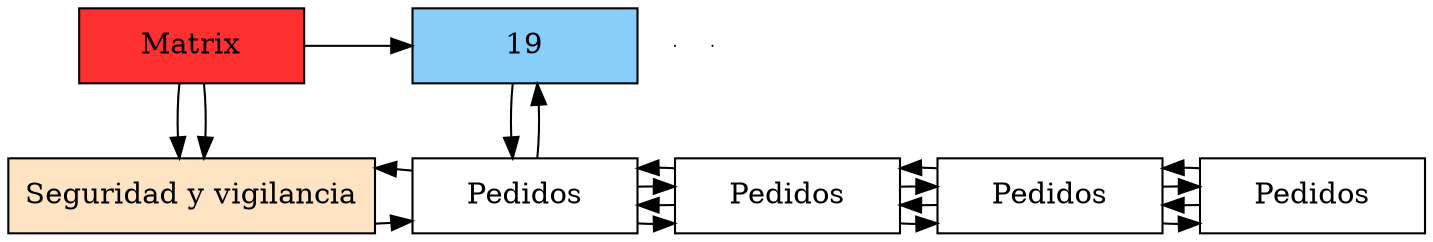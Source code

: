 digraph Sparce_Matrix {
node [shape=box]
MT[label="Matrix",width=1.5,style=filled,fillcolor=firebrick1,group=1];
e0[ shape = point, width = 0 ];
e1[ shape = point, width = 0 ];
V0[label="Seguridad y vigilancia"width = 1.5 style = filled, fillcolor = bisque1, group = 1];
MT->V0
H0[label="19"width = 1.5 style = filled, fillcolor = lightskyblue, group =2];
MT->V0
MT->H0
{rank=same; MT;H0;}
"0xc0001426c0"[label="Pedidos" width=1.5,group=2];
"0xc000142630"[label="Pedidos" width=1.5,group=2];
"0xc0001425a0"[label="Pedidos" width=1.5,group=2];
"0xc000142510"[label="Pedidos" width=1.5,group=2];
V0->"0xc0001426c0"
"0xc0001426c0"->V0
"0xc0001426c0"->"0xc000142630"
"0xc000142630"->"0xc0001426c0"
"0xc000142630"->"0xc0001425a0"
"0xc0001425a0"->"0xc000142630"
"0xc0001425a0"->"0xc000142510"
"0xc000142510"->"0xc0001425a0"
{rank=same V0;"0xc0001426c0";"0xc000142630";"0xc0001425a0";"0xc000142510";}
H0->"0xc0001426c0"
"0xc0001426c0"->H0
"0xc0001426c0"->"0xc000142630"
"0xc000142630"->"0xc0001426c0"
"0xc000142630"->"0xc0001425a0"
"0xc0001425a0"->"0xc000142630"
"0xc0001425a0"->"0xc000142510"
"0xc000142510"->"0xc0001425a0"

}